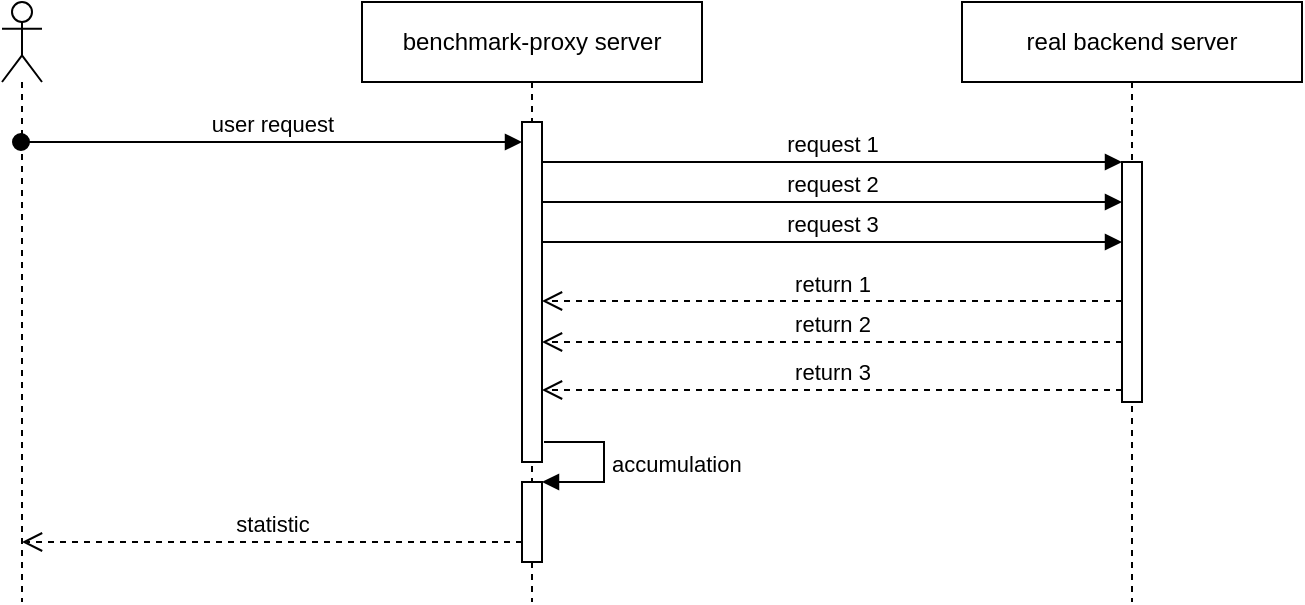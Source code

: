 <mxfile version="21.6.1" type="device">
  <diagram id="Yw1c3dqmzwF3fAv8jdtR" name="第 1 页">
    <mxGraphModel dx="909" dy="623" grid="1" gridSize="10" guides="1" tooltips="1" connect="1" arrows="1" fold="1" page="1" pageScale="1" pageWidth="827" pageHeight="1169" math="0" shadow="0">
      <root>
        <mxCell id="0" />
        <mxCell id="1" parent="0" />
        <mxCell id="sHmc_Wq3cUPe-5lqdyH_-4" value="&lt;span style=&quot;&quot;&gt;benchmark-proxy server&lt;/span&gt;" style="shape=umlLifeline;perimeter=lifelinePerimeter;whiteSpace=wrap;html=1;container=1;collapsible=0;recursiveResize=0;outlineConnect=0;" parent="1" vertex="1">
          <mxGeometry x="310" y="60" width="170" height="300" as="geometry" />
        </mxCell>
        <mxCell id="sHmc_Wq3cUPe-5lqdyH_-9" value="" style="html=1;points=[];perimeter=orthogonalPerimeter;" parent="sHmc_Wq3cUPe-5lqdyH_-4" vertex="1">
          <mxGeometry x="80" y="60" width="10" height="170" as="geometry" />
        </mxCell>
        <mxCell id="sHmc_Wq3cUPe-5lqdyH_-18" value="" style="html=1;points=[];perimeter=orthogonalPerimeter;" parent="sHmc_Wq3cUPe-5lqdyH_-4" vertex="1">
          <mxGeometry x="80" y="240" width="10" height="40" as="geometry" />
        </mxCell>
        <mxCell id="sHmc_Wq3cUPe-5lqdyH_-19" value="accumulation" style="edgeStyle=orthogonalEdgeStyle;html=1;align=left;spacingLeft=2;endArrow=block;rounded=0;entryX=1;entryY=0;" parent="sHmc_Wq3cUPe-5lqdyH_-4" target="sHmc_Wq3cUPe-5lqdyH_-18" edge="1">
          <mxGeometry relative="1" as="geometry">
            <mxPoint x="91" y="220" as="sourcePoint" />
            <Array as="points">
              <mxPoint x="121" y="220" />
            </Array>
          </mxGeometry>
        </mxCell>
        <mxCell id="sHmc_Wq3cUPe-5lqdyH_-20" value="statistic" style="html=1;verticalAlign=bottom;endArrow=open;dashed=1;endSize=8;rounded=0;" parent="sHmc_Wq3cUPe-5lqdyH_-4" target="sHmc_Wq3cUPe-5lqdyH_-8" edge="1">
          <mxGeometry relative="1" as="geometry">
            <mxPoint x="80" y="270" as="sourcePoint" />
            <mxPoint y="270" as="targetPoint" />
          </mxGeometry>
        </mxCell>
        <mxCell id="sHmc_Wq3cUPe-5lqdyH_-5" value="&lt;span style=&quot;&quot;&gt;real backend server&lt;/span&gt;" style="shape=umlLifeline;perimeter=lifelinePerimeter;whiteSpace=wrap;html=1;container=1;collapsible=0;recursiveResize=0;outlineConnect=0;" parent="1" vertex="1">
          <mxGeometry x="610" y="60" width="170" height="300" as="geometry" />
        </mxCell>
        <mxCell id="sHmc_Wq3cUPe-5lqdyH_-11" value="" style="html=1;points=[];perimeter=orthogonalPerimeter;" parent="sHmc_Wq3cUPe-5lqdyH_-5" vertex="1">
          <mxGeometry x="80" y="80" width="10" height="120" as="geometry" />
        </mxCell>
        <mxCell id="sHmc_Wq3cUPe-5lqdyH_-16" value="return 2" style="html=1;verticalAlign=bottom;endArrow=open;dashed=1;endSize=8;exitX=0;exitY=0.95;rounded=0;" parent="sHmc_Wq3cUPe-5lqdyH_-5" edge="1">
          <mxGeometry relative="1" as="geometry">
            <mxPoint x="-210" y="170" as="targetPoint" />
            <mxPoint x="80" y="170.0" as="sourcePoint" />
          </mxGeometry>
        </mxCell>
        <mxCell id="sHmc_Wq3cUPe-5lqdyH_-17" value="return 1" style="html=1;verticalAlign=bottom;endArrow=open;dashed=1;endSize=8;exitX=0;exitY=0.95;rounded=0;" parent="sHmc_Wq3cUPe-5lqdyH_-5" edge="1">
          <mxGeometry relative="1" as="geometry">
            <mxPoint x="-210" y="149.5" as="targetPoint" />
            <mxPoint x="80" y="149.5" as="sourcePoint" />
          </mxGeometry>
        </mxCell>
        <mxCell id="sHmc_Wq3cUPe-5lqdyH_-8" value="" style="shape=umlLifeline;participant=umlActor;perimeter=lifelinePerimeter;whiteSpace=wrap;html=1;container=1;collapsible=0;recursiveResize=0;verticalAlign=top;spacingTop=36;outlineConnect=0;" parent="1" vertex="1">
          <mxGeometry x="130" y="60" width="20" height="300" as="geometry" />
        </mxCell>
        <mxCell id="sHmc_Wq3cUPe-5lqdyH_-10" value="user request" style="html=1;verticalAlign=bottom;startArrow=oval;endArrow=block;startSize=8;rounded=0;" parent="1" target="sHmc_Wq3cUPe-5lqdyH_-9" edge="1">
          <mxGeometry relative="1" as="geometry">
            <mxPoint x="139.5" y="130" as="sourcePoint" />
          </mxGeometry>
        </mxCell>
        <mxCell id="sHmc_Wq3cUPe-5lqdyH_-12" value="request 1" style="html=1;verticalAlign=bottom;endArrow=block;entryX=0;entryY=0;rounded=0;" parent="1" target="sHmc_Wq3cUPe-5lqdyH_-11" edge="1">
          <mxGeometry relative="1" as="geometry">
            <mxPoint x="400" y="140" as="sourcePoint" />
          </mxGeometry>
        </mxCell>
        <mxCell id="sHmc_Wq3cUPe-5lqdyH_-13" value="return 3" style="html=1;verticalAlign=bottom;endArrow=open;dashed=1;endSize=8;exitX=0;exitY=0.95;rounded=0;" parent="1" source="sHmc_Wq3cUPe-5lqdyH_-11" edge="1">
          <mxGeometry relative="1" as="geometry">
            <mxPoint x="400" y="254" as="targetPoint" />
          </mxGeometry>
        </mxCell>
        <mxCell id="sHmc_Wq3cUPe-5lqdyH_-14" value="request 2" style="html=1;verticalAlign=bottom;endArrow=block;entryX=0;entryY=0;rounded=0;" parent="1" edge="1">
          <mxGeometry relative="1" as="geometry">
            <mxPoint x="400" y="160" as="sourcePoint" />
            <mxPoint x="690" y="160.0" as="targetPoint" />
          </mxGeometry>
        </mxCell>
        <mxCell id="sHmc_Wq3cUPe-5lqdyH_-15" value="request 3" style="html=1;verticalAlign=bottom;endArrow=block;entryX=0;entryY=0;rounded=0;" parent="1" edge="1">
          <mxGeometry relative="1" as="geometry">
            <mxPoint x="400" y="180" as="sourcePoint" />
            <mxPoint x="690" y="180.0" as="targetPoint" />
          </mxGeometry>
        </mxCell>
      </root>
    </mxGraphModel>
  </diagram>
</mxfile>
